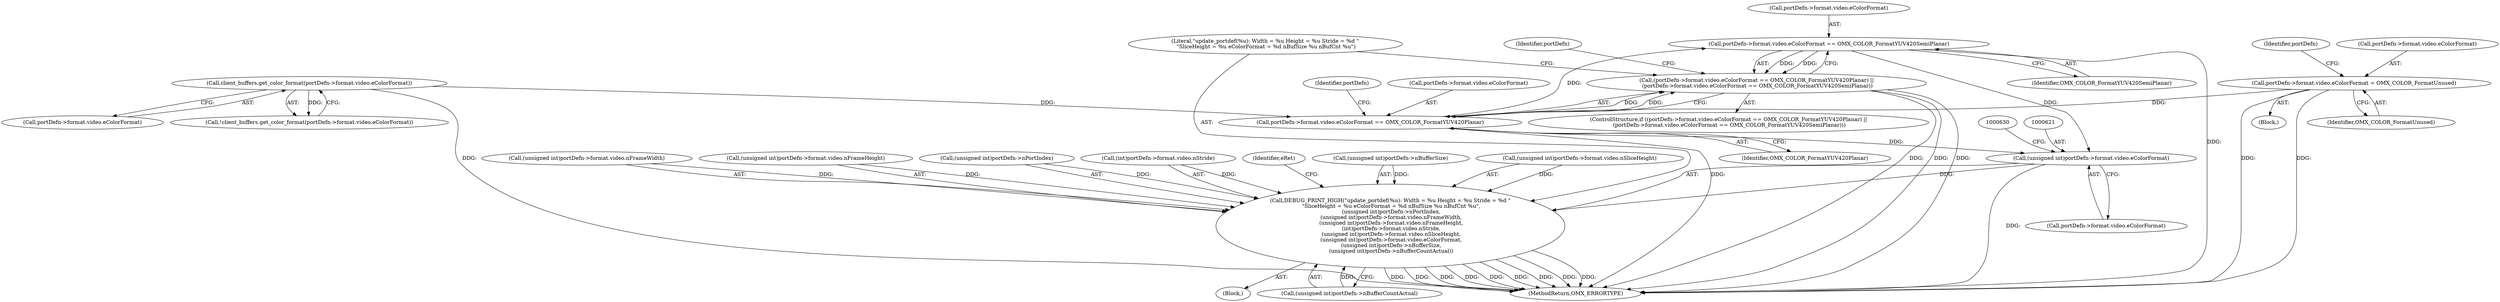 digraph "0_Android_560ccdb509a7b86186fac0fce1b25bd9a3e6a6e8_3@pointer" {
"1000539" [label="(Call,portDefn->format.video.eColorFormat == OMX_COLOR_FormatYUV420SemiPlanar)"];
"1000530" [label="(Call,portDefn->format.video.eColorFormat == OMX_COLOR_FormatYUV420Planar)"];
"1000335" [label="(Call,client_buffers.get_color_format(portDefn->format.video.eColorFormat))"];
"1000215" [label="(Call,portDefn->format.video.eColorFormat = OMX_COLOR_FormatUnused)"];
"1000529" [label="(Call,(portDefn->format.video.eColorFormat == OMX_COLOR_FormatYUV420Planar) ||\n (portDefn->format.video.eColorFormat == OMX_COLOR_FormatYUV420SemiPlanar))"];
"1000620" [label="(Call,(unsigned int)portDefn->format.video.eColorFormat)"];
"1000577" [label="(Call,DEBUG_PRINT_HIGH(\"update_portdef(%u): Width = %u Height = %u Stride = %d \"\n \"SliceHeight = %u eColorFormat = %d nBufSize %u nBufCnt %u\",\n (unsigned int)portDefn->nPortIndex,\n (unsigned int)portDefn->format.video.nFrameWidth,\n (unsigned int)portDefn->format.video.nFrameHeight,\n (int)portDefn->format.video.nStride,\n (unsigned int)portDefn->format.video.nSliceHeight,\n (unsigned int)portDefn->format.video.eColorFormat,\n (unsigned int)portDefn->nBufferSize,\n (unsigned int)portDefn->nBufferCountActual))"];
"1000182" [label="(Block,)"];
"1000620" [label="(Call,(unsigned int)portDefn->format.video.eColorFormat)"];
"1000593" [label="(Call,(unsigned int)portDefn->format.video.nFrameHeight)"];
"1000223" [label="(Identifier,OMX_COLOR_FormatUnused)"];
"1000336" [label="(Call,portDefn->format.video.eColorFormat)"];
"1000622" [label="(Call,portDefn->format.video.eColorFormat)"];
"1000543" [label="(Identifier,portDefn)"];
"1000577" [label="(Call,DEBUG_PRINT_HIGH(\"update_portdef(%u): Width = %u Height = %u Stride = %d \"\n \"SliceHeight = %u eColorFormat = %d nBufSize %u nBufCnt %u\",\n (unsigned int)portDefn->nPortIndex,\n (unsigned int)portDefn->format.video.nFrameWidth,\n (unsigned int)portDefn->format.video.nFrameHeight,\n (int)portDefn->format.video.nStride,\n (unsigned int)portDefn->format.video.nSliceHeight,\n (unsigned int)portDefn->format.video.eColorFormat,\n (unsigned int)portDefn->nBufferSize,\n (unsigned int)portDefn->nBufferCountActual))"];
"1000530" [label="(Call,portDefn->format.video.eColorFormat == OMX_COLOR_FormatYUV420Planar)"];
"1000547" [label="(Identifier,OMX_COLOR_FormatYUV420SemiPlanar)"];
"1000228" [label="(Identifier,portDefn)"];
"1000215" [label="(Call,portDefn->format.video.eColorFormat = OMX_COLOR_FormatUnused)"];
"1000216" [label="(Call,portDefn->format.video.eColorFormat)"];
"1000602" [label="(Call,(int)portDefn->format.video.nStride)"];
"1000540" [label="(Call,portDefn->format.video.eColorFormat)"];
"1000579" [label="(Call,(unsigned int)portDefn->nPortIndex)"];
"1000629" [label="(Call,(unsigned int)portDefn->nBufferSize)"];
"1000611" [label="(Call,(unsigned int)portDefn->format.video.nSliceHeight)"];
"1000553" [label="(Identifier,portDefn)"];
"1000584" [label="(Call,(unsigned int)portDefn->format.video.nFrameWidth)"];
"1000334" [label="(Call,!client_buffers.get_color_format(portDefn->format.video.eColorFormat))"];
"1000528" [label="(ControlStructure,if ((portDefn->format.video.eColorFormat == OMX_COLOR_FormatYUV420Planar) ||\n (portDefn->format.video.eColorFormat == OMX_COLOR_FormatYUV420SemiPlanar)))"];
"1000539" [label="(Call,portDefn->format.video.eColorFormat == OMX_COLOR_FormatYUV420SemiPlanar)"];
"1000641" [label="(MethodReturn,OMX_ERRORTYPE)"];
"1000538" [label="(Identifier,OMX_COLOR_FormatYUV420Planar)"];
"1000103" [label="(Block,)"];
"1000335" [label="(Call,client_buffers.get_color_format(portDefn->format.video.eColorFormat))"];
"1000529" [label="(Call,(portDefn->format.video.eColorFormat == OMX_COLOR_FormatYUV420Planar) ||\n (portDefn->format.video.eColorFormat == OMX_COLOR_FormatYUV420SemiPlanar))"];
"1000578" [label="(Literal,\"update_portdef(%u): Width = %u Height = %u Stride = %d \"\n \"SliceHeight = %u eColorFormat = %d nBufSize %u nBufCnt %u\")"];
"1000640" [label="(Identifier,eRet)"];
"1000531" [label="(Call,portDefn->format.video.eColorFormat)"];
"1000634" [label="(Call,(unsigned int)portDefn->nBufferCountActual)"];
"1000539" -> "1000529"  [label="AST: "];
"1000539" -> "1000547"  [label="CFG: "];
"1000540" -> "1000539"  [label="AST: "];
"1000547" -> "1000539"  [label="AST: "];
"1000529" -> "1000539"  [label="CFG: "];
"1000539" -> "1000641"  [label="DDG: "];
"1000539" -> "1000529"  [label="DDG: "];
"1000539" -> "1000529"  [label="DDG: "];
"1000530" -> "1000539"  [label="DDG: "];
"1000539" -> "1000620"  [label="DDG: "];
"1000530" -> "1000529"  [label="AST: "];
"1000530" -> "1000538"  [label="CFG: "];
"1000531" -> "1000530"  [label="AST: "];
"1000538" -> "1000530"  [label="AST: "];
"1000543" -> "1000530"  [label="CFG: "];
"1000529" -> "1000530"  [label="CFG: "];
"1000530" -> "1000641"  [label="DDG: "];
"1000530" -> "1000529"  [label="DDG: "];
"1000530" -> "1000529"  [label="DDG: "];
"1000335" -> "1000530"  [label="DDG: "];
"1000215" -> "1000530"  [label="DDG: "];
"1000530" -> "1000620"  [label="DDG: "];
"1000335" -> "1000334"  [label="AST: "];
"1000335" -> "1000336"  [label="CFG: "];
"1000336" -> "1000335"  [label="AST: "];
"1000334" -> "1000335"  [label="CFG: "];
"1000335" -> "1000641"  [label="DDG: "];
"1000335" -> "1000334"  [label="DDG: "];
"1000215" -> "1000182"  [label="AST: "];
"1000215" -> "1000223"  [label="CFG: "];
"1000216" -> "1000215"  [label="AST: "];
"1000223" -> "1000215"  [label="AST: "];
"1000228" -> "1000215"  [label="CFG: "];
"1000215" -> "1000641"  [label="DDG: "];
"1000215" -> "1000641"  [label="DDG: "];
"1000529" -> "1000528"  [label="AST: "];
"1000553" -> "1000529"  [label="CFG: "];
"1000578" -> "1000529"  [label="CFG: "];
"1000529" -> "1000641"  [label="DDG: "];
"1000529" -> "1000641"  [label="DDG: "];
"1000529" -> "1000641"  [label="DDG: "];
"1000620" -> "1000577"  [label="AST: "];
"1000620" -> "1000622"  [label="CFG: "];
"1000621" -> "1000620"  [label="AST: "];
"1000622" -> "1000620"  [label="AST: "];
"1000630" -> "1000620"  [label="CFG: "];
"1000620" -> "1000641"  [label="DDG: "];
"1000620" -> "1000577"  [label="DDG: "];
"1000577" -> "1000103"  [label="AST: "];
"1000577" -> "1000634"  [label="CFG: "];
"1000578" -> "1000577"  [label="AST: "];
"1000579" -> "1000577"  [label="AST: "];
"1000584" -> "1000577"  [label="AST: "];
"1000593" -> "1000577"  [label="AST: "];
"1000602" -> "1000577"  [label="AST: "];
"1000611" -> "1000577"  [label="AST: "];
"1000629" -> "1000577"  [label="AST: "];
"1000634" -> "1000577"  [label="AST: "];
"1000640" -> "1000577"  [label="CFG: "];
"1000577" -> "1000641"  [label="DDG: "];
"1000577" -> "1000641"  [label="DDG: "];
"1000577" -> "1000641"  [label="DDG: "];
"1000577" -> "1000641"  [label="DDG: "];
"1000577" -> "1000641"  [label="DDG: "];
"1000577" -> "1000641"  [label="DDG: "];
"1000577" -> "1000641"  [label="DDG: "];
"1000577" -> "1000641"  [label="DDG: "];
"1000577" -> "1000641"  [label="DDG: "];
"1000579" -> "1000577"  [label="DDG: "];
"1000584" -> "1000577"  [label="DDG: "];
"1000593" -> "1000577"  [label="DDG: "];
"1000602" -> "1000577"  [label="DDG: "];
"1000611" -> "1000577"  [label="DDG: "];
"1000629" -> "1000577"  [label="DDG: "];
"1000634" -> "1000577"  [label="DDG: "];
}
